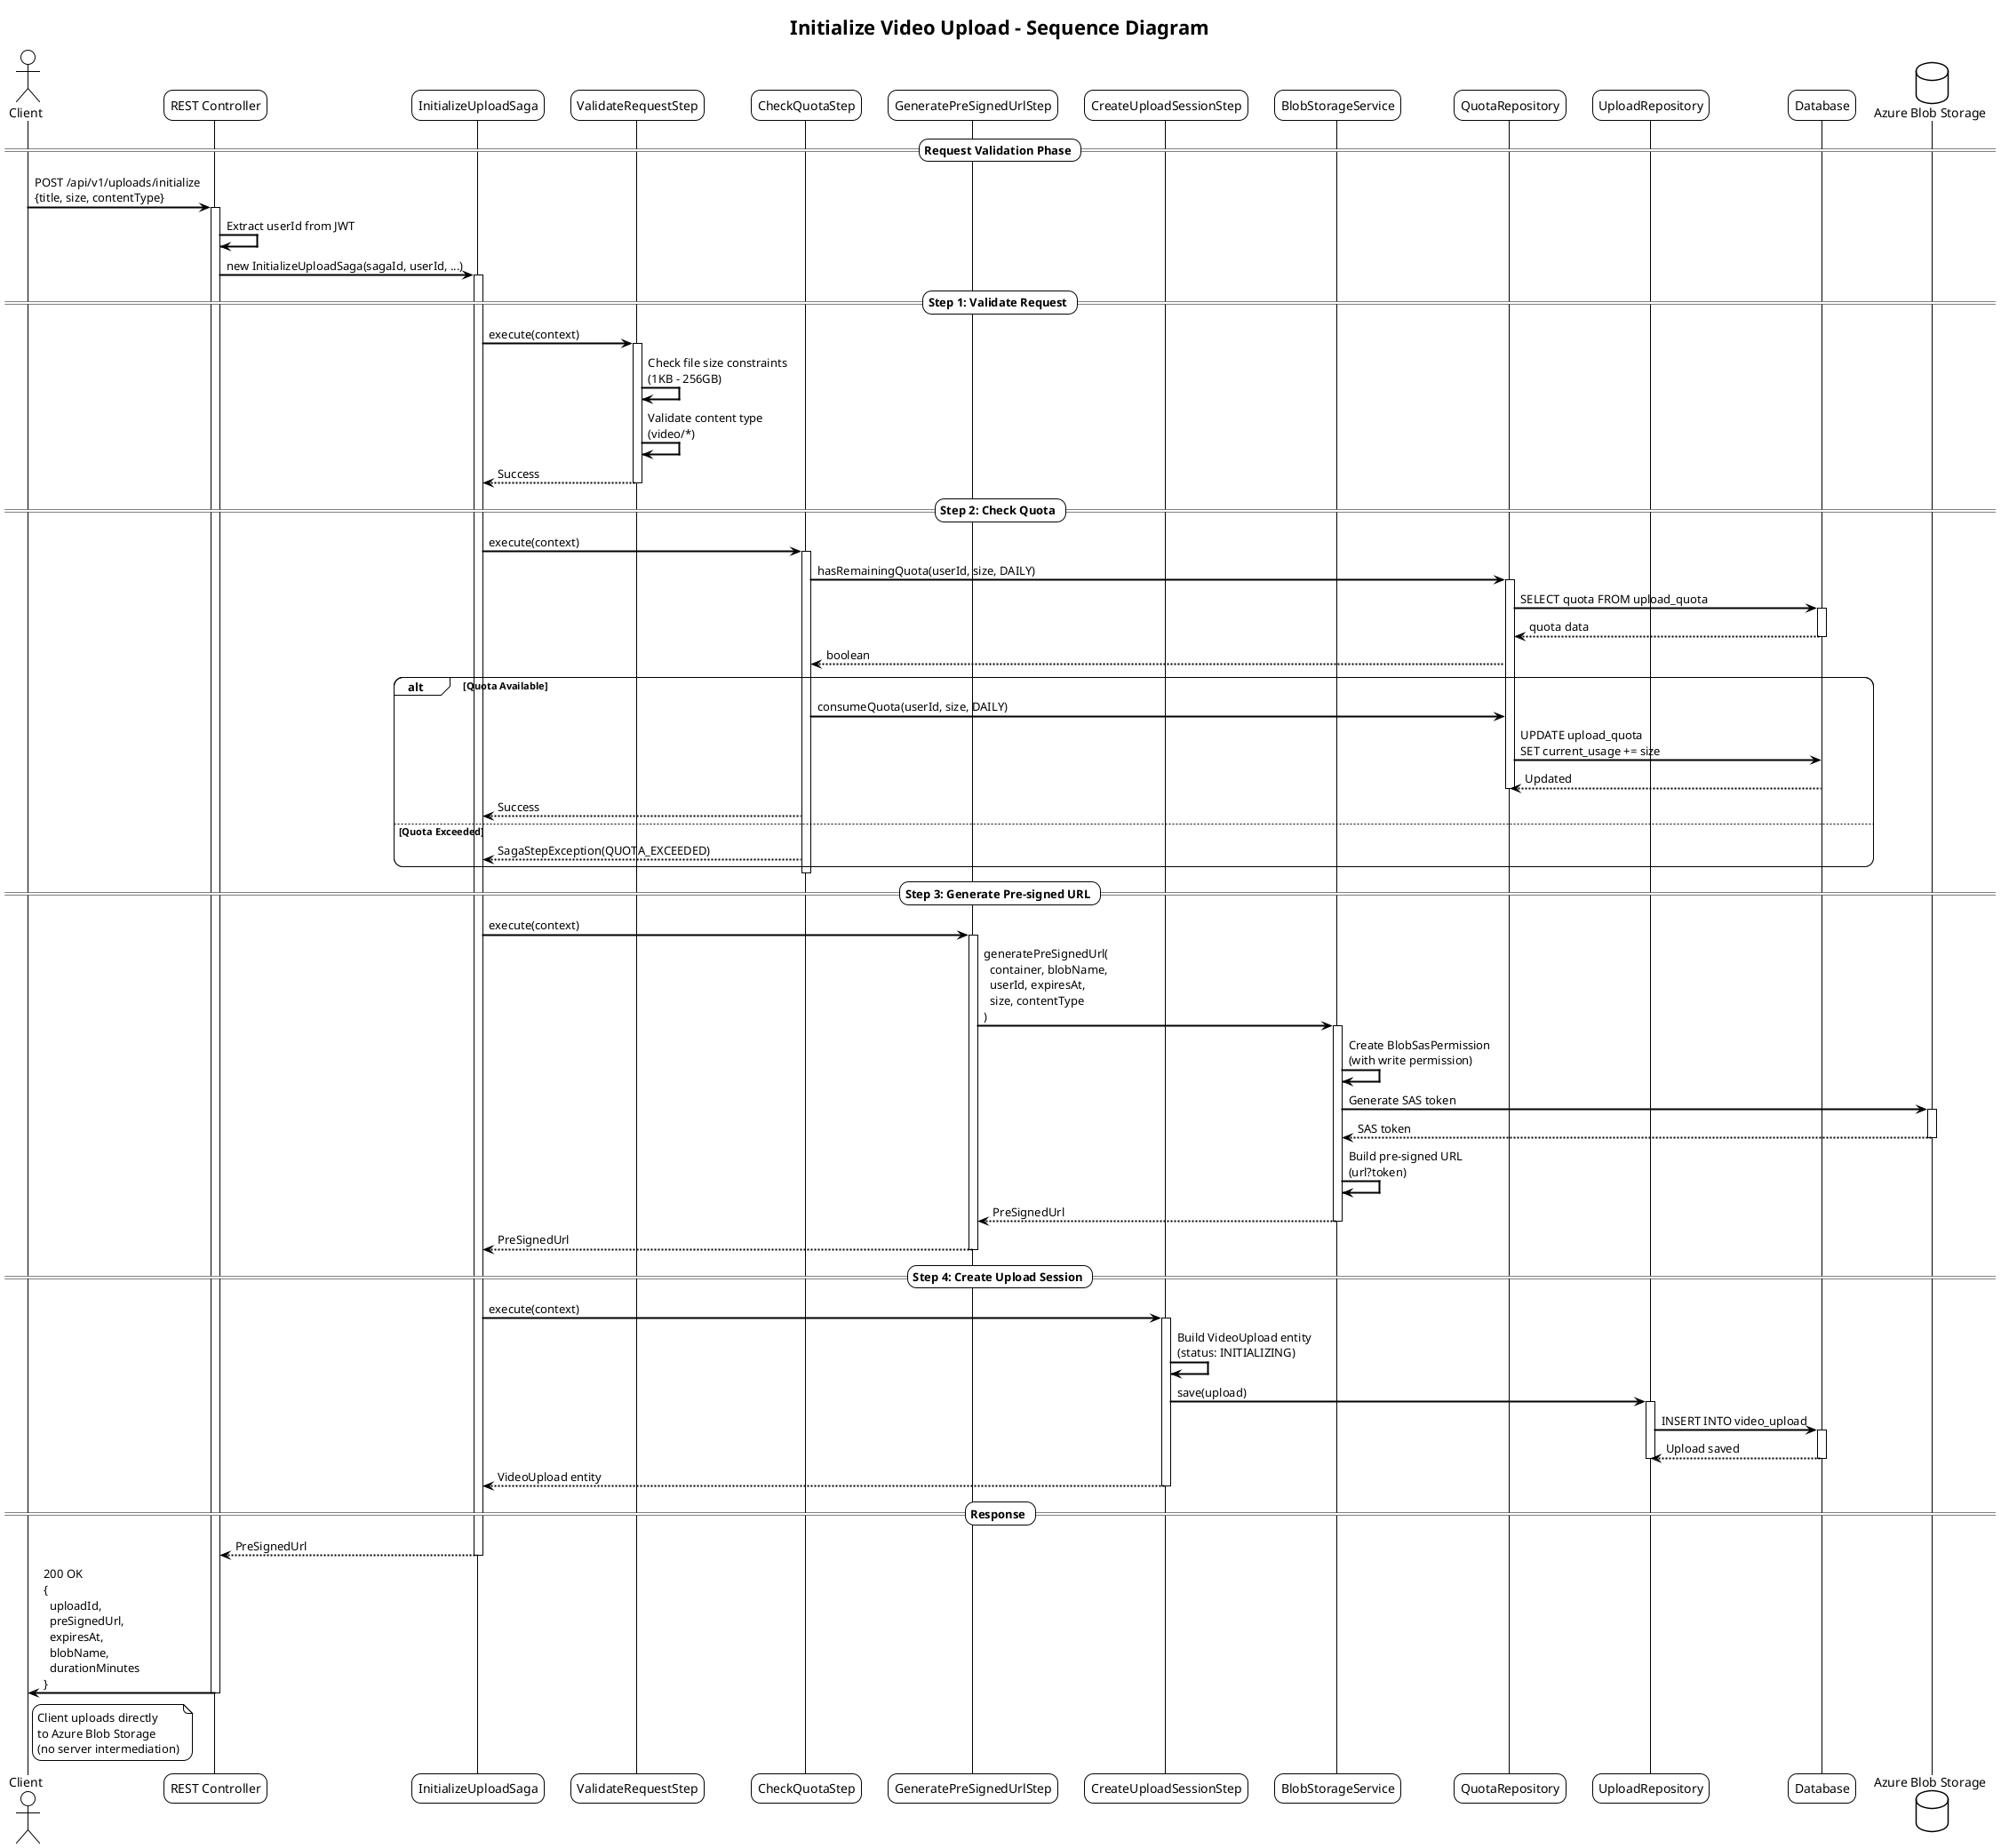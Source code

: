 @startuml InitializeUploadSequence
!theme plain
skinparam backgroundColor #FFFFFF
skinparam sequenceArrowThickness 2
skinparam roundcorner 20

title Initialize Video Upload - Sequence Diagram

actor Client
participant "REST Controller" as Controller
participant "InitializeUploadSaga" as Saga
participant "ValidateRequestStep" as ValidateStep
participant "CheckQuotaStep" as QuotaStep
participant "GeneratePreSignedUrlStep" as UrlStep
participant "CreateUploadSessionStep" as SessionStep
participant "BlobStorageService" as BlobService
participant "QuotaRepository" as QuotaRepo
participant "UploadRepository" as UploadRepo
participant "Database" as DB
database "Azure Blob Storage" as BlobStorage

== Request Validation Phase ==

Client -> Controller: POST /api/v1/uploads/initialize\n{title, size, contentType}

activate Controller

Controller -> Controller: Extract userId from JWT

Controller -> Saga: new InitializeUploadSaga(sagaId, userId, ...)
activate Saga

== Step 1: Validate Request ==

Saga -> ValidateStep: execute(context)
activate ValidateStep

ValidateStep -> ValidateStep: Check file size constraints\n(1KB - 256GB)

ValidateStep -> ValidateStep: Validate content type\n(video/*)

ValidateStep --> Saga: Success
deactivate ValidateStep

== Step 2: Check Quota ==

Saga -> QuotaStep: execute(context)
activate QuotaStep

QuotaStep -> QuotaRepo: hasRemainingQuota(userId, size, DAILY)
activate QuotaRepo
QuotaRepo -> DB: SELECT quota FROM upload_quota
activate DB
DB --> QuotaRepo: quota data
deactivate DB
QuotaRepo --> QuotaStep: boolean

alt Quota Available
    QuotaStep -> QuotaRepo: consumeQuota(userId, size, DAILY)
    QuotaRepo -> DB: UPDATE upload_quota\nSET current_usage += size
    DB --> QuotaRepo: Updated
    deactivate QuotaRepo
    QuotaStep --> Saga: Success
else Quota Exceeded
    QuotaStep --> Saga: SagaStepException(QUOTA_EXCEEDED)
    deactivate QuotaRepo
end

deactivate QuotaStep

== Step 3: Generate Pre-signed URL ==

Saga -> UrlStep: execute(context)
activate UrlStep

UrlStep -> BlobService: generatePreSignedUrl(\n  container, blobName,\n  userId, expiresAt,\n  size, contentType\n)
activate BlobService

BlobService -> BlobService: Create BlobSasPermission\n(with write permission)

BlobService -> BlobStorage: Generate SAS token
activate BlobStorage
BlobStorage --> BlobService: SAS token
deactivate BlobStorage

BlobService -> BlobService: Build pre-signed URL\n(url?token)

BlobService --> UrlStep: PreSignedUrl
deactivate BlobService

UrlStep --> Saga: PreSignedUrl
deactivate UrlStep

== Step 4: Create Upload Session ==

Saga -> SessionStep: execute(context)
activate SessionStep

SessionStep -> SessionStep: Build VideoUpload entity\n(status: INITIALIZING)

SessionStep -> UploadRepo: save(upload)
activate UploadRepo
UploadRepo -> DB: INSERT INTO video_upload
activate DB
DB --> UploadRepo: Upload saved
deactivate DB
deactivate UploadRepo

SessionStep --> Saga: VideoUpload entity
deactivate SessionStep

== Response ==

Saga --> Controller: PreSignedUrl
deactivate Saga

Controller -> Client: 200 OK\n{\n  uploadId,\n  preSignedUrl,\n  expiresAt,\n  blobName,\n  durationMinutes\n}
deactivate Controller

note right of Client: Client uploads directly\nto Azure Blob Storage\n(no server intermediation)

@enduml

